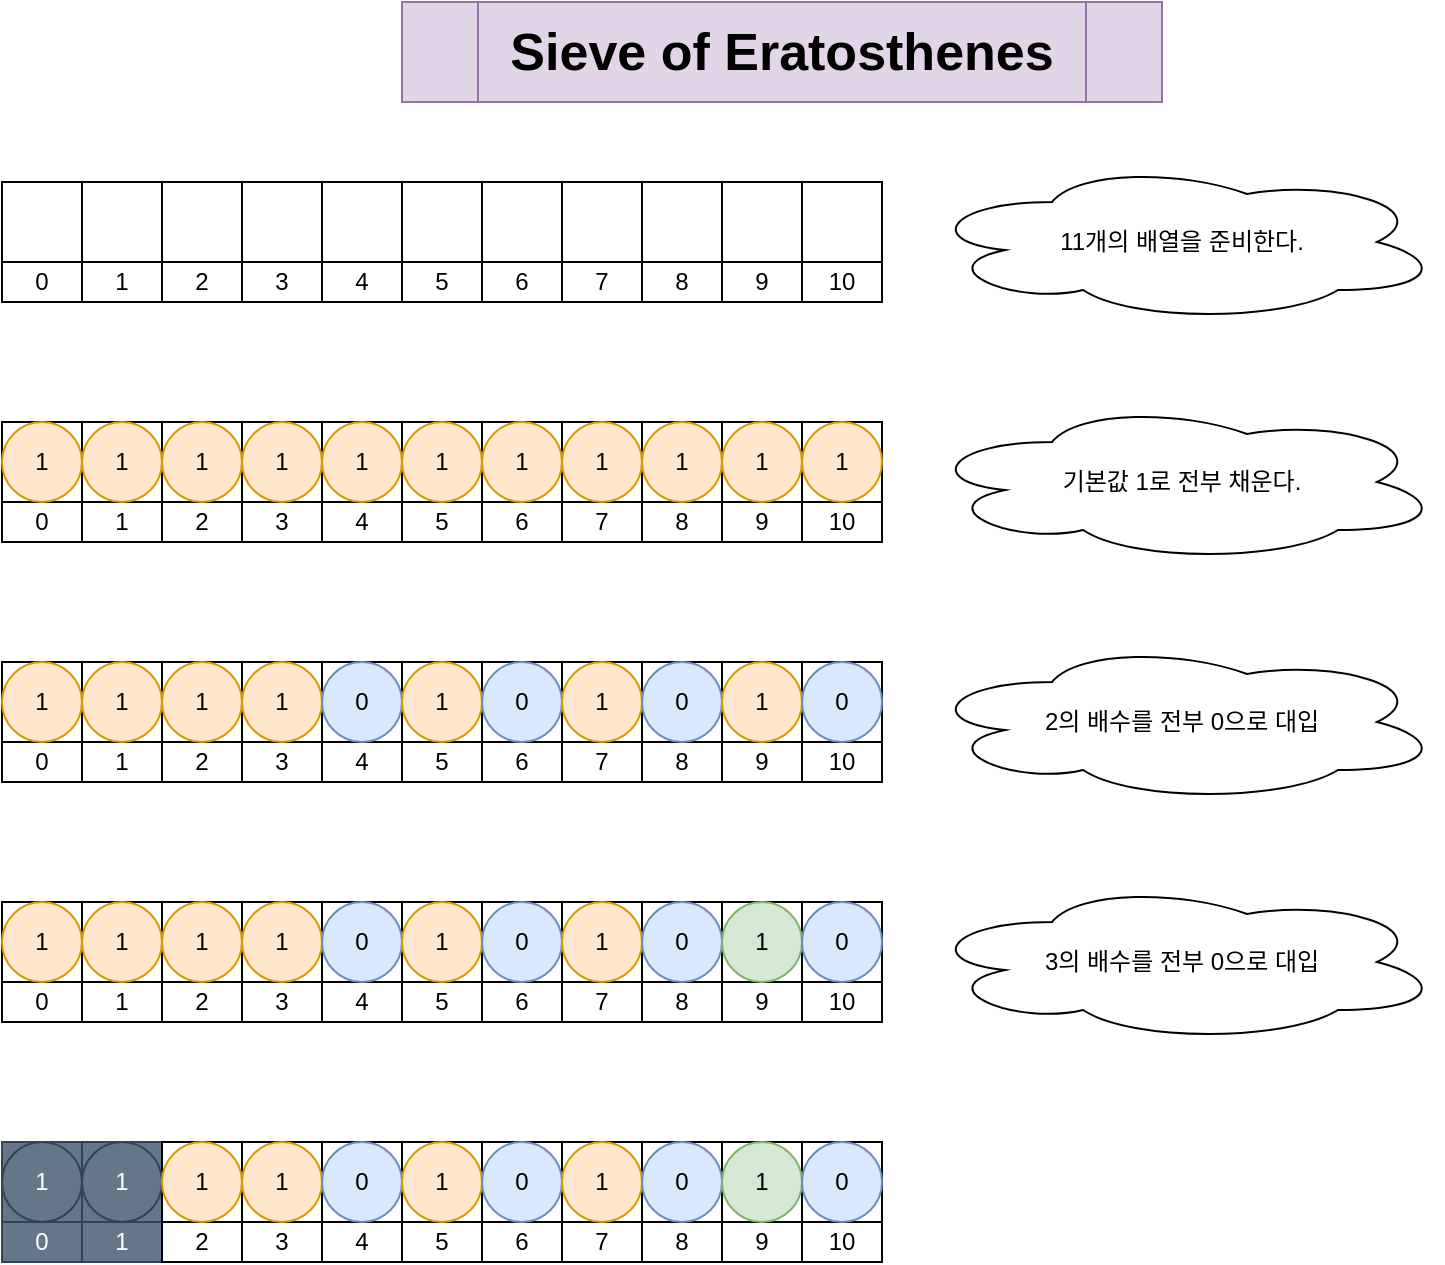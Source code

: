 <mxfile version="13.9.9" type="device"><diagram id="VIHYgK6AZDCqvZRYGjN4" name="페이지-1"><mxGraphModel dx="1086" dy="806" grid="1" gridSize="10" guides="1" tooltips="1" connect="1" arrows="1" fold="1" page="1" pageScale="1" pageWidth="827" pageHeight="1169" math="0" shadow="0"><root><mxCell id="0"/><mxCell id="1" parent="0"/><mxCell id="qCSd7nlvU37HvuMlZ5gR-1" value="" style="whiteSpace=wrap;html=1;aspect=fixed;rounded=0;sketch=0;" vertex="1" parent="1"><mxGeometry x="80" y="240" width="40" height="40" as="geometry"/></mxCell><mxCell id="qCSd7nlvU37HvuMlZ5gR-2" value="" style="whiteSpace=wrap;html=1;aspect=fixed;rounded=0;sketch=0;" vertex="1" parent="1"><mxGeometry x="120" y="240" width="40" height="40" as="geometry"/></mxCell><mxCell id="qCSd7nlvU37HvuMlZ5gR-3" value="" style="whiteSpace=wrap;html=1;aspect=fixed;rounded=0;sketch=0;" vertex="1" parent="1"><mxGeometry x="160" y="240" width="40" height="40" as="geometry"/></mxCell><mxCell id="qCSd7nlvU37HvuMlZ5gR-4" value="" style="whiteSpace=wrap;html=1;aspect=fixed;rounded=0;sketch=0;" vertex="1" parent="1"><mxGeometry x="200" y="240" width="40" height="40" as="geometry"/></mxCell><mxCell id="qCSd7nlvU37HvuMlZ5gR-5" value="" style="whiteSpace=wrap;html=1;aspect=fixed;rounded=0;sketch=0;" vertex="1" parent="1"><mxGeometry x="240" y="240" width="40" height="40" as="geometry"/></mxCell><mxCell id="qCSd7nlvU37HvuMlZ5gR-6" value="0" style="rounded=0;whiteSpace=wrap;html=1;sketch=0;" vertex="1" parent="1"><mxGeometry x="80" y="280" width="40" height="20" as="geometry"/></mxCell><mxCell id="qCSd7nlvU37HvuMlZ5gR-7" value="1" style="rounded=0;whiteSpace=wrap;html=1;sketch=0;" vertex="1" parent="1"><mxGeometry x="120" y="280" width="40" height="20" as="geometry"/></mxCell><mxCell id="qCSd7nlvU37HvuMlZ5gR-8" value="2" style="rounded=0;whiteSpace=wrap;html=1;sketch=0;" vertex="1" parent="1"><mxGeometry x="160" y="280" width="40" height="20" as="geometry"/></mxCell><mxCell id="qCSd7nlvU37HvuMlZ5gR-9" value="3" style="rounded=0;whiteSpace=wrap;html=1;sketch=0;" vertex="1" parent="1"><mxGeometry x="200" y="280" width="40" height="20" as="geometry"/></mxCell><mxCell id="qCSd7nlvU37HvuMlZ5gR-10" value="4" style="rounded=0;whiteSpace=wrap;html=1;sketch=0;" vertex="1" parent="1"><mxGeometry x="240" y="280" width="40" height="20" as="geometry"/></mxCell><mxCell id="qCSd7nlvU37HvuMlZ5gR-16" value="Sieve of Eratosthenes" style="shape=process;whiteSpace=wrap;html=1;backgroundOutline=1;fontStyle=1;fontSize=26;fillColor=#e1d5e7;strokeColor=#9673a6;" vertex="1" parent="1"><mxGeometry x="280" y="30" width="380" height="50" as="geometry"/></mxCell><mxCell id="qCSd7nlvU37HvuMlZ5gR-17" value="" style="whiteSpace=wrap;html=1;aspect=fixed;rounded=0;sketch=0;" vertex="1" parent="1"><mxGeometry x="280" y="240" width="40" height="40" as="geometry"/></mxCell><mxCell id="qCSd7nlvU37HvuMlZ5gR-18" value="" style="whiteSpace=wrap;html=1;aspect=fixed;rounded=0;sketch=0;" vertex="1" parent="1"><mxGeometry x="320" y="240" width="40" height="40" as="geometry"/></mxCell><mxCell id="qCSd7nlvU37HvuMlZ5gR-19" value="5" style="rounded=0;whiteSpace=wrap;html=1;sketch=0;" vertex="1" parent="1"><mxGeometry x="280" y="280" width="40" height="20" as="geometry"/></mxCell><mxCell id="qCSd7nlvU37HvuMlZ5gR-20" value="6" style="rounded=0;whiteSpace=wrap;html=1;sketch=0;" vertex="1" parent="1"><mxGeometry x="320" y="280" width="40" height="20" as="geometry"/></mxCell><mxCell id="qCSd7nlvU37HvuMlZ5gR-23" value="" style="whiteSpace=wrap;html=1;aspect=fixed;rounded=0;sketch=0;" vertex="1" parent="1"><mxGeometry x="360" y="240" width="40" height="40" as="geometry"/></mxCell><mxCell id="qCSd7nlvU37HvuMlZ5gR-24" value="" style="whiteSpace=wrap;html=1;aspect=fixed;rounded=0;sketch=0;" vertex="1" parent="1"><mxGeometry x="400" y="240" width="40" height="40" as="geometry"/></mxCell><mxCell id="qCSd7nlvU37HvuMlZ5gR-25" value="7" style="rounded=0;whiteSpace=wrap;html=1;sketch=0;" vertex="1" parent="1"><mxGeometry x="360" y="280" width="40" height="20" as="geometry"/></mxCell><mxCell id="qCSd7nlvU37HvuMlZ5gR-26" value="8" style="rounded=0;whiteSpace=wrap;html=1;sketch=0;" vertex="1" parent="1"><mxGeometry x="400" y="280" width="40" height="20" as="geometry"/></mxCell><mxCell id="qCSd7nlvU37HvuMlZ5gR-29" value="" style="whiteSpace=wrap;html=1;aspect=fixed;rounded=0;sketch=0;" vertex="1" parent="1"><mxGeometry x="440" y="240" width="40" height="40" as="geometry"/></mxCell><mxCell id="qCSd7nlvU37HvuMlZ5gR-30" value="" style="whiteSpace=wrap;html=1;aspect=fixed;rounded=0;sketch=0;" vertex="1" parent="1"><mxGeometry x="480" y="240" width="40" height="40" as="geometry"/></mxCell><mxCell id="qCSd7nlvU37HvuMlZ5gR-31" value="9" style="rounded=0;whiteSpace=wrap;html=1;sketch=0;" vertex="1" parent="1"><mxGeometry x="440" y="280" width="40" height="20" as="geometry"/></mxCell><mxCell id="qCSd7nlvU37HvuMlZ5gR-32" value="10" style="rounded=0;whiteSpace=wrap;html=1;sketch=0;" vertex="1" parent="1"><mxGeometry x="480" y="280" width="40" height="20" as="geometry"/></mxCell><mxCell id="qCSd7nlvU37HvuMlZ5gR-34" value="1" style="ellipse;whiteSpace=wrap;html=1;aspect=fixed;rounded=0;sketch=0;fillColor=#ffe6cc;strokeColor=#d79b00;" vertex="1" parent="1"><mxGeometry x="80" y="240" width="40" height="40" as="geometry"/></mxCell><mxCell id="qCSd7nlvU37HvuMlZ5gR-35" value="1" style="ellipse;whiteSpace=wrap;html=1;aspect=fixed;rounded=0;sketch=0;fillColor=#ffe6cc;strokeColor=#d79b00;" vertex="1" parent="1"><mxGeometry x="120" y="240" width="40" height="40" as="geometry"/></mxCell><mxCell id="qCSd7nlvU37HvuMlZ5gR-36" value="1" style="ellipse;whiteSpace=wrap;html=1;aspect=fixed;rounded=0;sketch=0;fillColor=#ffe6cc;strokeColor=#d79b00;" vertex="1" parent="1"><mxGeometry x="160" y="240" width="40" height="40" as="geometry"/></mxCell><mxCell id="qCSd7nlvU37HvuMlZ5gR-37" value="1" style="ellipse;whiteSpace=wrap;html=1;aspect=fixed;rounded=0;sketch=0;fillColor=#ffe6cc;strokeColor=#d79b00;" vertex="1" parent="1"><mxGeometry x="200" y="240" width="40" height="40" as="geometry"/></mxCell><mxCell id="qCSd7nlvU37HvuMlZ5gR-42" value="1" style="ellipse;whiteSpace=wrap;html=1;aspect=fixed;rounded=0;sketch=0;fillColor=#ffe6cc;strokeColor=#d79b00;" vertex="1" parent="1"><mxGeometry x="240" y="240" width="40" height="40" as="geometry"/></mxCell><mxCell id="qCSd7nlvU37HvuMlZ5gR-43" value="1" style="ellipse;whiteSpace=wrap;html=1;aspect=fixed;rounded=0;sketch=0;fillColor=#ffe6cc;strokeColor=#d79b00;" vertex="1" parent="1"><mxGeometry x="280" y="240" width="40" height="40" as="geometry"/></mxCell><mxCell id="qCSd7nlvU37HvuMlZ5gR-44" value="1" style="ellipse;whiteSpace=wrap;html=1;aspect=fixed;rounded=0;sketch=0;fillColor=#ffe6cc;strokeColor=#d79b00;" vertex="1" parent="1"><mxGeometry x="320" y="240" width="40" height="40" as="geometry"/></mxCell><mxCell id="qCSd7nlvU37HvuMlZ5gR-45" value="1" style="ellipse;whiteSpace=wrap;html=1;aspect=fixed;rounded=0;sketch=0;fillColor=#ffe6cc;strokeColor=#d79b00;" vertex="1" parent="1"><mxGeometry x="360" y="240" width="40" height="40" as="geometry"/></mxCell><mxCell id="qCSd7nlvU37HvuMlZ5gR-46" value="1" style="ellipse;whiteSpace=wrap;html=1;aspect=fixed;rounded=0;sketch=0;fillColor=#ffe6cc;strokeColor=#d79b00;" vertex="1" parent="1"><mxGeometry x="400" y="240" width="40" height="40" as="geometry"/></mxCell><mxCell id="qCSd7nlvU37HvuMlZ5gR-47" value="1" style="ellipse;whiteSpace=wrap;html=1;aspect=fixed;rounded=0;sketch=0;fillColor=#ffe6cc;strokeColor=#d79b00;" vertex="1" parent="1"><mxGeometry x="440" y="240" width="40" height="40" as="geometry"/></mxCell><mxCell id="qCSd7nlvU37HvuMlZ5gR-48" value="1" style="ellipse;whiteSpace=wrap;html=1;aspect=fixed;rounded=0;sketch=0;fillColor=#ffe6cc;strokeColor=#d79b00;" vertex="1" parent="1"><mxGeometry x="480" y="240" width="40" height="40" as="geometry"/></mxCell><mxCell id="qCSd7nlvU37HvuMlZ5gR-82" value="" style="group" vertex="1" connectable="0" parent="1"><mxGeometry x="80" y="120" width="440" height="60" as="geometry"/></mxCell><mxCell id="qCSd7nlvU37HvuMlZ5gR-60" value="" style="whiteSpace=wrap;html=1;aspect=fixed;rounded=0;sketch=0;" vertex="1" parent="qCSd7nlvU37HvuMlZ5gR-82"><mxGeometry width="40" height="40" as="geometry"/></mxCell><mxCell id="qCSd7nlvU37HvuMlZ5gR-61" value="" style="whiteSpace=wrap;html=1;aspect=fixed;rounded=0;sketch=0;" vertex="1" parent="qCSd7nlvU37HvuMlZ5gR-82"><mxGeometry x="40" width="40" height="40" as="geometry"/></mxCell><mxCell id="qCSd7nlvU37HvuMlZ5gR-62" value="" style="whiteSpace=wrap;html=1;aspect=fixed;rounded=0;sketch=0;" vertex="1" parent="qCSd7nlvU37HvuMlZ5gR-82"><mxGeometry x="80" width="40" height="40" as="geometry"/></mxCell><mxCell id="qCSd7nlvU37HvuMlZ5gR-63" value="" style="whiteSpace=wrap;html=1;aspect=fixed;rounded=0;sketch=0;" vertex="1" parent="qCSd7nlvU37HvuMlZ5gR-82"><mxGeometry x="120" width="40" height="40" as="geometry"/></mxCell><mxCell id="qCSd7nlvU37HvuMlZ5gR-64" value="" style="whiteSpace=wrap;html=1;aspect=fixed;rounded=0;sketch=0;" vertex="1" parent="qCSd7nlvU37HvuMlZ5gR-82"><mxGeometry x="160" width="40" height="40" as="geometry"/></mxCell><mxCell id="qCSd7nlvU37HvuMlZ5gR-65" value="0" style="rounded=0;whiteSpace=wrap;html=1;sketch=0;" vertex="1" parent="qCSd7nlvU37HvuMlZ5gR-82"><mxGeometry y="40" width="40" height="20" as="geometry"/></mxCell><mxCell id="qCSd7nlvU37HvuMlZ5gR-66" value="1" style="rounded=0;whiteSpace=wrap;html=1;sketch=0;" vertex="1" parent="qCSd7nlvU37HvuMlZ5gR-82"><mxGeometry x="40" y="40" width="40" height="20" as="geometry"/></mxCell><mxCell id="qCSd7nlvU37HvuMlZ5gR-67" value="2" style="rounded=0;whiteSpace=wrap;html=1;sketch=0;" vertex="1" parent="qCSd7nlvU37HvuMlZ5gR-82"><mxGeometry x="80" y="40" width="40" height="20" as="geometry"/></mxCell><mxCell id="qCSd7nlvU37HvuMlZ5gR-68" value="3" style="rounded=0;whiteSpace=wrap;html=1;sketch=0;" vertex="1" parent="qCSd7nlvU37HvuMlZ5gR-82"><mxGeometry x="120" y="40" width="40" height="20" as="geometry"/></mxCell><mxCell id="qCSd7nlvU37HvuMlZ5gR-69" value="4" style="rounded=0;whiteSpace=wrap;html=1;sketch=0;" vertex="1" parent="qCSd7nlvU37HvuMlZ5gR-82"><mxGeometry x="160" y="40" width="40" height="20" as="geometry"/></mxCell><mxCell id="qCSd7nlvU37HvuMlZ5gR-70" value="" style="whiteSpace=wrap;html=1;aspect=fixed;rounded=0;sketch=0;" vertex="1" parent="qCSd7nlvU37HvuMlZ5gR-82"><mxGeometry x="200" width="40" height="40" as="geometry"/></mxCell><mxCell id="qCSd7nlvU37HvuMlZ5gR-71" value="" style="whiteSpace=wrap;html=1;aspect=fixed;rounded=0;sketch=0;" vertex="1" parent="qCSd7nlvU37HvuMlZ5gR-82"><mxGeometry x="240" width="40" height="40" as="geometry"/></mxCell><mxCell id="qCSd7nlvU37HvuMlZ5gR-72" value="5" style="rounded=0;whiteSpace=wrap;html=1;sketch=0;" vertex="1" parent="qCSd7nlvU37HvuMlZ5gR-82"><mxGeometry x="200" y="40" width="40" height="20" as="geometry"/></mxCell><mxCell id="qCSd7nlvU37HvuMlZ5gR-73" value="6" style="rounded=0;whiteSpace=wrap;html=1;sketch=0;" vertex="1" parent="qCSd7nlvU37HvuMlZ5gR-82"><mxGeometry x="240" y="40" width="40" height="20" as="geometry"/></mxCell><mxCell id="qCSd7nlvU37HvuMlZ5gR-74" value="" style="whiteSpace=wrap;html=1;aspect=fixed;rounded=0;sketch=0;" vertex="1" parent="qCSd7nlvU37HvuMlZ5gR-82"><mxGeometry x="280" width="40" height="40" as="geometry"/></mxCell><mxCell id="qCSd7nlvU37HvuMlZ5gR-75" value="" style="whiteSpace=wrap;html=1;aspect=fixed;rounded=0;sketch=0;" vertex="1" parent="qCSd7nlvU37HvuMlZ5gR-82"><mxGeometry x="320" width="40" height="40" as="geometry"/></mxCell><mxCell id="qCSd7nlvU37HvuMlZ5gR-76" value="7" style="rounded=0;whiteSpace=wrap;html=1;sketch=0;" vertex="1" parent="qCSd7nlvU37HvuMlZ5gR-82"><mxGeometry x="280" y="40" width="40" height="20" as="geometry"/></mxCell><mxCell id="qCSd7nlvU37HvuMlZ5gR-77" value="8" style="rounded=0;whiteSpace=wrap;html=1;sketch=0;" vertex="1" parent="qCSd7nlvU37HvuMlZ5gR-82"><mxGeometry x="320" y="40" width="40" height="20" as="geometry"/></mxCell><mxCell id="qCSd7nlvU37HvuMlZ5gR-78" value="" style="whiteSpace=wrap;html=1;aspect=fixed;rounded=0;sketch=0;" vertex="1" parent="qCSd7nlvU37HvuMlZ5gR-82"><mxGeometry x="360" width="40" height="40" as="geometry"/></mxCell><mxCell id="qCSd7nlvU37HvuMlZ5gR-79" value="" style="whiteSpace=wrap;html=1;aspect=fixed;rounded=0;sketch=0;" vertex="1" parent="qCSd7nlvU37HvuMlZ5gR-82"><mxGeometry x="400" width="40" height="40" as="geometry"/></mxCell><mxCell id="qCSd7nlvU37HvuMlZ5gR-80" value="9" style="rounded=0;whiteSpace=wrap;html=1;sketch=0;" vertex="1" parent="qCSd7nlvU37HvuMlZ5gR-82"><mxGeometry x="360" y="40" width="40" height="20" as="geometry"/></mxCell><mxCell id="qCSd7nlvU37HvuMlZ5gR-81" value="10" style="rounded=0;whiteSpace=wrap;html=1;sketch=0;" vertex="1" parent="qCSd7nlvU37HvuMlZ5gR-82"><mxGeometry x="400" y="40" width="40" height="20" as="geometry"/></mxCell><mxCell id="qCSd7nlvU37HvuMlZ5gR-83" value="" style="whiteSpace=wrap;html=1;aspect=fixed;rounded=0;sketch=0;" vertex="1" parent="1"><mxGeometry x="80" y="360" width="40" height="40" as="geometry"/></mxCell><mxCell id="qCSd7nlvU37HvuMlZ5gR-84" value="" style="whiteSpace=wrap;html=1;aspect=fixed;rounded=0;sketch=0;" vertex="1" parent="1"><mxGeometry x="120" y="360" width="40" height="40" as="geometry"/></mxCell><mxCell id="qCSd7nlvU37HvuMlZ5gR-85" value="" style="whiteSpace=wrap;html=1;aspect=fixed;rounded=0;sketch=0;" vertex="1" parent="1"><mxGeometry x="160" y="360" width="40" height="40" as="geometry"/></mxCell><mxCell id="qCSd7nlvU37HvuMlZ5gR-86" value="" style="whiteSpace=wrap;html=1;aspect=fixed;rounded=0;sketch=0;" vertex="1" parent="1"><mxGeometry x="200" y="360" width="40" height="40" as="geometry"/></mxCell><mxCell id="qCSd7nlvU37HvuMlZ5gR-87" value="" style="whiteSpace=wrap;html=1;aspect=fixed;rounded=0;sketch=0;" vertex="1" parent="1"><mxGeometry x="240" y="360" width="40" height="40" as="geometry"/></mxCell><mxCell id="qCSd7nlvU37HvuMlZ5gR-88" value="0" style="rounded=0;whiteSpace=wrap;html=1;sketch=0;" vertex="1" parent="1"><mxGeometry x="80" y="400" width="40" height="20" as="geometry"/></mxCell><mxCell id="qCSd7nlvU37HvuMlZ5gR-89" value="1" style="rounded=0;whiteSpace=wrap;html=1;sketch=0;" vertex="1" parent="1"><mxGeometry x="120" y="400" width="40" height="20" as="geometry"/></mxCell><mxCell id="qCSd7nlvU37HvuMlZ5gR-90" value="2" style="rounded=0;whiteSpace=wrap;html=1;sketch=0;" vertex="1" parent="1"><mxGeometry x="160" y="400" width="40" height="20" as="geometry"/></mxCell><mxCell id="qCSd7nlvU37HvuMlZ5gR-91" value="3" style="rounded=0;whiteSpace=wrap;html=1;sketch=0;" vertex="1" parent="1"><mxGeometry x="200" y="400" width="40" height="20" as="geometry"/></mxCell><mxCell id="qCSd7nlvU37HvuMlZ5gR-92" value="4" style="rounded=0;whiteSpace=wrap;html=1;sketch=0;" vertex="1" parent="1"><mxGeometry x="240" y="400" width="40" height="20" as="geometry"/></mxCell><mxCell id="qCSd7nlvU37HvuMlZ5gR-93" value="" style="whiteSpace=wrap;html=1;aspect=fixed;rounded=0;sketch=0;" vertex="1" parent="1"><mxGeometry x="280" y="360" width="40" height="40" as="geometry"/></mxCell><mxCell id="qCSd7nlvU37HvuMlZ5gR-94" value="" style="whiteSpace=wrap;html=1;aspect=fixed;rounded=0;sketch=0;" vertex="1" parent="1"><mxGeometry x="320" y="360" width="40" height="40" as="geometry"/></mxCell><mxCell id="qCSd7nlvU37HvuMlZ5gR-95" value="5" style="rounded=0;whiteSpace=wrap;html=1;sketch=0;" vertex="1" parent="1"><mxGeometry x="280" y="400" width="40" height="20" as="geometry"/></mxCell><mxCell id="qCSd7nlvU37HvuMlZ5gR-96" value="6" style="rounded=0;whiteSpace=wrap;html=1;sketch=0;" vertex="1" parent="1"><mxGeometry x="320" y="400" width="40" height="20" as="geometry"/></mxCell><mxCell id="qCSd7nlvU37HvuMlZ5gR-97" value="" style="whiteSpace=wrap;html=1;aspect=fixed;rounded=0;sketch=0;" vertex="1" parent="1"><mxGeometry x="360" y="360" width="40" height="40" as="geometry"/></mxCell><mxCell id="qCSd7nlvU37HvuMlZ5gR-98" value="" style="whiteSpace=wrap;html=1;aspect=fixed;rounded=0;sketch=0;" vertex="1" parent="1"><mxGeometry x="400" y="360" width="40" height="40" as="geometry"/></mxCell><mxCell id="qCSd7nlvU37HvuMlZ5gR-99" value="7" style="rounded=0;whiteSpace=wrap;html=1;sketch=0;" vertex="1" parent="1"><mxGeometry x="360" y="400" width="40" height="20" as="geometry"/></mxCell><mxCell id="qCSd7nlvU37HvuMlZ5gR-100" value="8" style="rounded=0;whiteSpace=wrap;html=1;sketch=0;" vertex="1" parent="1"><mxGeometry x="400" y="400" width="40" height="20" as="geometry"/></mxCell><mxCell id="qCSd7nlvU37HvuMlZ5gR-101" value="" style="whiteSpace=wrap;html=1;aspect=fixed;rounded=0;sketch=0;" vertex="1" parent="1"><mxGeometry x="440" y="360" width="40" height="40" as="geometry"/></mxCell><mxCell id="qCSd7nlvU37HvuMlZ5gR-102" value="" style="whiteSpace=wrap;html=1;aspect=fixed;rounded=0;sketch=0;" vertex="1" parent="1"><mxGeometry x="480" y="360" width="40" height="40" as="geometry"/></mxCell><mxCell id="qCSd7nlvU37HvuMlZ5gR-103" value="9" style="rounded=0;whiteSpace=wrap;html=1;sketch=0;" vertex="1" parent="1"><mxGeometry x="440" y="400" width="40" height="20" as="geometry"/></mxCell><mxCell id="qCSd7nlvU37HvuMlZ5gR-104" value="10" style="rounded=0;whiteSpace=wrap;html=1;sketch=0;" vertex="1" parent="1"><mxGeometry x="480" y="400" width="40" height="20" as="geometry"/></mxCell><mxCell id="qCSd7nlvU37HvuMlZ5gR-105" value="1" style="ellipse;whiteSpace=wrap;html=1;aspect=fixed;rounded=0;sketch=0;fillColor=#ffe6cc;strokeColor=#d79b00;" vertex="1" parent="1"><mxGeometry x="80" y="360" width="40" height="40" as="geometry"/></mxCell><mxCell id="qCSd7nlvU37HvuMlZ5gR-106" value="1" style="ellipse;whiteSpace=wrap;html=1;aspect=fixed;rounded=0;sketch=0;fillColor=#ffe6cc;strokeColor=#d79b00;" vertex="1" parent="1"><mxGeometry x="120" y="360" width="40" height="40" as="geometry"/></mxCell><mxCell id="qCSd7nlvU37HvuMlZ5gR-107" value="1" style="ellipse;whiteSpace=wrap;html=1;aspect=fixed;rounded=0;sketch=0;fillColor=#ffe6cc;strokeColor=#d79b00;" vertex="1" parent="1"><mxGeometry x="160" y="360" width="40" height="40" as="geometry"/></mxCell><mxCell id="qCSd7nlvU37HvuMlZ5gR-108" value="1" style="ellipse;whiteSpace=wrap;html=1;aspect=fixed;rounded=0;sketch=0;fillColor=#ffe6cc;strokeColor=#d79b00;" vertex="1" parent="1"><mxGeometry x="200" y="360" width="40" height="40" as="geometry"/></mxCell><mxCell id="qCSd7nlvU37HvuMlZ5gR-109" value="0" style="ellipse;whiteSpace=wrap;html=1;aspect=fixed;rounded=0;sketch=0;fillColor=#dae8fc;strokeColor=#6c8ebf;" vertex="1" parent="1"><mxGeometry x="240" y="360" width="40" height="40" as="geometry"/></mxCell><mxCell id="qCSd7nlvU37HvuMlZ5gR-110" value="1" style="ellipse;whiteSpace=wrap;html=1;aspect=fixed;rounded=0;sketch=0;fillColor=#ffe6cc;strokeColor=#d79b00;" vertex="1" parent="1"><mxGeometry x="280" y="360" width="40" height="40" as="geometry"/></mxCell><mxCell id="qCSd7nlvU37HvuMlZ5gR-111" value="0" style="ellipse;whiteSpace=wrap;html=1;aspect=fixed;rounded=0;sketch=0;fillColor=#dae8fc;strokeColor=#6c8ebf;" vertex="1" parent="1"><mxGeometry x="320" y="360" width="40" height="40" as="geometry"/></mxCell><mxCell id="qCSd7nlvU37HvuMlZ5gR-112" value="1" style="ellipse;whiteSpace=wrap;html=1;aspect=fixed;rounded=0;sketch=0;fillColor=#ffe6cc;strokeColor=#d79b00;" vertex="1" parent="1"><mxGeometry x="360" y="360" width="40" height="40" as="geometry"/></mxCell><mxCell id="qCSd7nlvU37HvuMlZ5gR-113" value="0" style="ellipse;whiteSpace=wrap;html=1;aspect=fixed;rounded=0;sketch=0;fillColor=#dae8fc;strokeColor=#6c8ebf;" vertex="1" parent="1"><mxGeometry x="400" y="360" width="40" height="40" as="geometry"/></mxCell><mxCell id="qCSd7nlvU37HvuMlZ5gR-114" value="1" style="ellipse;whiteSpace=wrap;html=1;aspect=fixed;rounded=0;sketch=0;fillColor=#ffe6cc;strokeColor=#d79b00;" vertex="1" parent="1"><mxGeometry x="440" y="360" width="40" height="40" as="geometry"/></mxCell><mxCell id="qCSd7nlvU37HvuMlZ5gR-115" value="0" style="ellipse;whiteSpace=wrap;html=1;aspect=fixed;rounded=0;sketch=0;fillColor=#dae8fc;strokeColor=#6c8ebf;" vertex="1" parent="1"><mxGeometry x="480" y="360" width="40" height="40" as="geometry"/></mxCell><mxCell id="qCSd7nlvU37HvuMlZ5gR-149" value="" style="whiteSpace=wrap;html=1;aspect=fixed;rounded=0;sketch=0;" vertex="1" parent="1"><mxGeometry x="80" y="480" width="40" height="40" as="geometry"/></mxCell><mxCell id="qCSd7nlvU37HvuMlZ5gR-150" value="" style="whiteSpace=wrap;html=1;aspect=fixed;rounded=0;sketch=0;" vertex="1" parent="1"><mxGeometry x="120" y="480" width="40" height="40" as="geometry"/></mxCell><mxCell id="qCSd7nlvU37HvuMlZ5gR-151" value="" style="whiteSpace=wrap;html=1;aspect=fixed;rounded=0;sketch=0;" vertex="1" parent="1"><mxGeometry x="160" y="480" width="40" height="40" as="geometry"/></mxCell><mxCell id="qCSd7nlvU37HvuMlZ5gR-152" value="" style="whiteSpace=wrap;html=1;aspect=fixed;rounded=0;sketch=0;" vertex="1" parent="1"><mxGeometry x="200" y="480" width="40" height="40" as="geometry"/></mxCell><mxCell id="qCSd7nlvU37HvuMlZ5gR-153" value="" style="whiteSpace=wrap;html=1;aspect=fixed;rounded=0;sketch=0;" vertex="1" parent="1"><mxGeometry x="240" y="480" width="40" height="40" as="geometry"/></mxCell><mxCell id="qCSd7nlvU37HvuMlZ5gR-154" value="0" style="rounded=0;whiteSpace=wrap;html=1;sketch=0;" vertex="1" parent="1"><mxGeometry x="80" y="520" width="40" height="20" as="geometry"/></mxCell><mxCell id="qCSd7nlvU37HvuMlZ5gR-155" value="1" style="rounded=0;whiteSpace=wrap;html=1;sketch=0;" vertex="1" parent="1"><mxGeometry x="120" y="520" width="40" height="20" as="geometry"/></mxCell><mxCell id="qCSd7nlvU37HvuMlZ5gR-156" value="2" style="rounded=0;whiteSpace=wrap;html=1;sketch=0;" vertex="1" parent="1"><mxGeometry x="160" y="520" width="40" height="20" as="geometry"/></mxCell><mxCell id="qCSd7nlvU37HvuMlZ5gR-157" value="3" style="rounded=0;whiteSpace=wrap;html=1;sketch=0;" vertex="1" parent="1"><mxGeometry x="200" y="520" width="40" height="20" as="geometry"/></mxCell><mxCell id="qCSd7nlvU37HvuMlZ5gR-158" value="4" style="rounded=0;whiteSpace=wrap;html=1;sketch=0;" vertex="1" parent="1"><mxGeometry x="240" y="520" width="40" height="20" as="geometry"/></mxCell><mxCell id="qCSd7nlvU37HvuMlZ5gR-159" value="" style="whiteSpace=wrap;html=1;aspect=fixed;rounded=0;sketch=0;" vertex="1" parent="1"><mxGeometry x="280" y="480" width="40" height="40" as="geometry"/></mxCell><mxCell id="qCSd7nlvU37HvuMlZ5gR-160" value="" style="whiteSpace=wrap;html=1;aspect=fixed;rounded=0;sketch=0;" vertex="1" parent="1"><mxGeometry x="320" y="480" width="40" height="40" as="geometry"/></mxCell><mxCell id="qCSd7nlvU37HvuMlZ5gR-161" value="5" style="rounded=0;whiteSpace=wrap;html=1;sketch=0;" vertex="1" parent="1"><mxGeometry x="280" y="520" width="40" height="20" as="geometry"/></mxCell><mxCell id="qCSd7nlvU37HvuMlZ5gR-162" value="6" style="rounded=0;whiteSpace=wrap;html=1;sketch=0;" vertex="1" parent="1"><mxGeometry x="320" y="520" width="40" height="20" as="geometry"/></mxCell><mxCell id="qCSd7nlvU37HvuMlZ5gR-163" value="" style="whiteSpace=wrap;html=1;aspect=fixed;rounded=0;sketch=0;" vertex="1" parent="1"><mxGeometry x="360" y="480" width="40" height="40" as="geometry"/></mxCell><mxCell id="qCSd7nlvU37HvuMlZ5gR-164" value="" style="whiteSpace=wrap;html=1;aspect=fixed;rounded=0;sketch=0;" vertex="1" parent="1"><mxGeometry x="400" y="480" width="40" height="40" as="geometry"/></mxCell><mxCell id="qCSd7nlvU37HvuMlZ5gR-165" value="7" style="rounded=0;whiteSpace=wrap;html=1;sketch=0;" vertex="1" parent="1"><mxGeometry x="360" y="520" width="40" height="20" as="geometry"/></mxCell><mxCell id="qCSd7nlvU37HvuMlZ5gR-166" value="8" style="rounded=0;whiteSpace=wrap;html=1;sketch=0;" vertex="1" parent="1"><mxGeometry x="400" y="520" width="40" height="20" as="geometry"/></mxCell><mxCell id="qCSd7nlvU37HvuMlZ5gR-167" value="" style="whiteSpace=wrap;html=1;aspect=fixed;rounded=0;sketch=0;" vertex="1" parent="1"><mxGeometry x="440" y="480" width="40" height="40" as="geometry"/></mxCell><mxCell id="qCSd7nlvU37HvuMlZ5gR-168" value="" style="whiteSpace=wrap;html=1;aspect=fixed;rounded=0;sketch=0;" vertex="1" parent="1"><mxGeometry x="480" y="480" width="40" height="40" as="geometry"/></mxCell><mxCell id="qCSd7nlvU37HvuMlZ5gR-169" value="9" style="rounded=0;whiteSpace=wrap;html=1;sketch=0;" vertex="1" parent="1"><mxGeometry x="440" y="520" width="40" height="20" as="geometry"/></mxCell><mxCell id="qCSd7nlvU37HvuMlZ5gR-170" value="10" style="rounded=0;whiteSpace=wrap;html=1;sketch=0;" vertex="1" parent="1"><mxGeometry x="480" y="520" width="40" height="20" as="geometry"/></mxCell><mxCell id="qCSd7nlvU37HvuMlZ5gR-171" value="1" style="ellipse;whiteSpace=wrap;html=1;aspect=fixed;rounded=0;sketch=0;fillColor=#ffe6cc;strokeColor=#d79b00;" vertex="1" parent="1"><mxGeometry x="80" y="480" width="40" height="40" as="geometry"/></mxCell><mxCell id="qCSd7nlvU37HvuMlZ5gR-172" value="1" style="ellipse;whiteSpace=wrap;html=1;aspect=fixed;rounded=0;sketch=0;fillColor=#ffe6cc;strokeColor=#d79b00;" vertex="1" parent="1"><mxGeometry x="120" y="480" width="40" height="40" as="geometry"/></mxCell><mxCell id="qCSd7nlvU37HvuMlZ5gR-173" value="1" style="ellipse;whiteSpace=wrap;html=1;aspect=fixed;rounded=0;sketch=0;fillColor=#ffe6cc;strokeColor=#d79b00;" vertex="1" parent="1"><mxGeometry x="160" y="480" width="40" height="40" as="geometry"/></mxCell><mxCell id="qCSd7nlvU37HvuMlZ5gR-174" value="1" style="ellipse;whiteSpace=wrap;html=1;aspect=fixed;rounded=0;sketch=0;fillColor=#ffe6cc;strokeColor=#d79b00;" vertex="1" parent="1"><mxGeometry x="200" y="480" width="40" height="40" as="geometry"/></mxCell><mxCell id="qCSd7nlvU37HvuMlZ5gR-175" value="0" style="ellipse;whiteSpace=wrap;html=1;aspect=fixed;rounded=0;sketch=0;fillColor=#dae8fc;strokeColor=#6c8ebf;" vertex="1" parent="1"><mxGeometry x="240" y="480" width="40" height="40" as="geometry"/></mxCell><mxCell id="qCSd7nlvU37HvuMlZ5gR-176" value="1" style="ellipse;whiteSpace=wrap;html=1;aspect=fixed;rounded=0;sketch=0;fillColor=#ffe6cc;strokeColor=#d79b00;" vertex="1" parent="1"><mxGeometry x="280" y="480" width="40" height="40" as="geometry"/></mxCell><mxCell id="qCSd7nlvU37HvuMlZ5gR-177" value="0" style="ellipse;whiteSpace=wrap;html=1;aspect=fixed;rounded=0;sketch=0;fillColor=#dae8fc;strokeColor=#6c8ebf;" vertex="1" parent="1"><mxGeometry x="320" y="480" width="40" height="40" as="geometry"/></mxCell><mxCell id="qCSd7nlvU37HvuMlZ5gR-178" value="1" style="ellipse;whiteSpace=wrap;html=1;aspect=fixed;rounded=0;sketch=0;fillColor=#ffe6cc;strokeColor=#d79b00;" vertex="1" parent="1"><mxGeometry x="360" y="480" width="40" height="40" as="geometry"/></mxCell><mxCell id="qCSd7nlvU37HvuMlZ5gR-179" value="0" style="ellipse;whiteSpace=wrap;html=1;aspect=fixed;rounded=0;sketch=0;fillColor=#dae8fc;strokeColor=#6c8ebf;" vertex="1" parent="1"><mxGeometry x="400" y="480" width="40" height="40" as="geometry"/></mxCell><mxCell id="qCSd7nlvU37HvuMlZ5gR-180" value="1" style="ellipse;whiteSpace=wrap;html=1;aspect=fixed;rounded=0;sketch=0;fillColor=#d5e8d4;strokeColor=#82b366;" vertex="1" parent="1"><mxGeometry x="440" y="480" width="40" height="40" as="geometry"/></mxCell><mxCell id="qCSd7nlvU37HvuMlZ5gR-181" value="0" style="ellipse;whiteSpace=wrap;html=1;aspect=fixed;rounded=0;sketch=0;fillColor=#dae8fc;strokeColor=#6c8ebf;" vertex="1" parent="1"><mxGeometry x="480" y="480" width="40" height="40" as="geometry"/></mxCell><mxCell id="qCSd7nlvU37HvuMlZ5gR-182" value="2의 배수를 전부 0으로 대입" style="ellipse;shape=cloud;whiteSpace=wrap;html=1;" vertex="1" parent="1"><mxGeometry x="540" y="350" width="260" height="80" as="geometry"/></mxCell><mxCell id="qCSd7nlvU37HvuMlZ5gR-183" value="3의 배수를 전부 0으로 대입" style="ellipse;shape=cloud;whiteSpace=wrap;html=1;" vertex="1" parent="1"><mxGeometry x="540" y="470" width="260" height="80" as="geometry"/></mxCell><mxCell id="qCSd7nlvU37HvuMlZ5gR-184" value="기본값 1로 전부 채운다." style="ellipse;shape=cloud;whiteSpace=wrap;html=1;" vertex="1" parent="1"><mxGeometry x="540" y="230" width="260" height="80" as="geometry"/></mxCell><mxCell id="qCSd7nlvU37HvuMlZ5gR-185" value="11개의 배열을 준비한다." style="ellipse;shape=cloud;whiteSpace=wrap;html=1;" vertex="1" parent="1"><mxGeometry x="540" y="110" width="260" height="80" as="geometry"/></mxCell><mxCell id="qCSd7nlvU37HvuMlZ5gR-186" value="" style="whiteSpace=wrap;html=1;aspect=fixed;rounded=0;sketch=0;fillColor=#647687;strokeColor=#314354;fontColor=#ffffff;" vertex="1" parent="1"><mxGeometry x="80" y="600" width="40" height="40" as="geometry"/></mxCell><mxCell id="qCSd7nlvU37HvuMlZ5gR-187" value="" style="whiteSpace=wrap;html=1;aspect=fixed;rounded=0;sketch=0;fillColor=#647687;strokeColor=#314354;fontColor=#ffffff;" vertex="1" parent="1"><mxGeometry x="120" y="600" width="40" height="40" as="geometry"/></mxCell><mxCell id="qCSd7nlvU37HvuMlZ5gR-188" value="" style="whiteSpace=wrap;html=1;aspect=fixed;rounded=0;sketch=0;" vertex="1" parent="1"><mxGeometry x="160" y="600" width="40" height="40" as="geometry"/></mxCell><mxCell id="qCSd7nlvU37HvuMlZ5gR-189" value="" style="whiteSpace=wrap;html=1;aspect=fixed;rounded=0;sketch=0;" vertex="1" parent="1"><mxGeometry x="200" y="600" width="40" height="40" as="geometry"/></mxCell><mxCell id="qCSd7nlvU37HvuMlZ5gR-190" value="" style="whiteSpace=wrap;html=1;aspect=fixed;rounded=0;sketch=0;" vertex="1" parent="1"><mxGeometry x="240" y="600" width="40" height="40" as="geometry"/></mxCell><mxCell id="qCSd7nlvU37HvuMlZ5gR-191" value="0" style="rounded=0;whiteSpace=wrap;html=1;sketch=0;fillColor=#647687;strokeColor=#314354;fontColor=#ffffff;" vertex="1" parent="1"><mxGeometry x="80" y="640" width="40" height="20" as="geometry"/></mxCell><mxCell id="qCSd7nlvU37HvuMlZ5gR-192" value="1" style="rounded=0;whiteSpace=wrap;html=1;sketch=0;fillColor=#647687;strokeColor=#314354;fontColor=#ffffff;" vertex="1" parent="1"><mxGeometry x="120" y="640" width="40" height="20" as="geometry"/></mxCell><mxCell id="qCSd7nlvU37HvuMlZ5gR-193" value="2" style="rounded=0;whiteSpace=wrap;html=1;sketch=0;" vertex="1" parent="1"><mxGeometry x="160" y="640" width="40" height="20" as="geometry"/></mxCell><mxCell id="qCSd7nlvU37HvuMlZ5gR-194" value="3" style="rounded=0;whiteSpace=wrap;html=1;sketch=0;" vertex="1" parent="1"><mxGeometry x="200" y="640" width="40" height="20" as="geometry"/></mxCell><mxCell id="qCSd7nlvU37HvuMlZ5gR-195" value="4" style="rounded=0;whiteSpace=wrap;html=1;sketch=0;" vertex="1" parent="1"><mxGeometry x="240" y="640" width="40" height="20" as="geometry"/></mxCell><mxCell id="qCSd7nlvU37HvuMlZ5gR-196" value="" style="whiteSpace=wrap;html=1;aspect=fixed;rounded=0;sketch=0;" vertex="1" parent="1"><mxGeometry x="280" y="600" width="40" height="40" as="geometry"/></mxCell><mxCell id="qCSd7nlvU37HvuMlZ5gR-197" value="" style="whiteSpace=wrap;html=1;aspect=fixed;rounded=0;sketch=0;" vertex="1" parent="1"><mxGeometry x="320" y="600" width="40" height="40" as="geometry"/></mxCell><mxCell id="qCSd7nlvU37HvuMlZ5gR-198" value="5" style="rounded=0;whiteSpace=wrap;html=1;sketch=0;" vertex="1" parent="1"><mxGeometry x="280" y="640" width="40" height="20" as="geometry"/></mxCell><mxCell id="qCSd7nlvU37HvuMlZ5gR-199" value="6" style="rounded=0;whiteSpace=wrap;html=1;sketch=0;" vertex="1" parent="1"><mxGeometry x="320" y="640" width="40" height="20" as="geometry"/></mxCell><mxCell id="qCSd7nlvU37HvuMlZ5gR-200" value="" style="whiteSpace=wrap;html=1;aspect=fixed;rounded=0;sketch=0;" vertex="1" parent="1"><mxGeometry x="360" y="600" width="40" height="40" as="geometry"/></mxCell><mxCell id="qCSd7nlvU37HvuMlZ5gR-201" value="" style="whiteSpace=wrap;html=1;aspect=fixed;rounded=0;sketch=0;" vertex="1" parent="1"><mxGeometry x="400" y="600" width="40" height="40" as="geometry"/></mxCell><mxCell id="qCSd7nlvU37HvuMlZ5gR-202" value="7" style="rounded=0;whiteSpace=wrap;html=1;sketch=0;" vertex="1" parent="1"><mxGeometry x="360" y="640" width="40" height="20" as="geometry"/></mxCell><mxCell id="qCSd7nlvU37HvuMlZ5gR-203" value="8" style="rounded=0;whiteSpace=wrap;html=1;sketch=0;" vertex="1" parent="1"><mxGeometry x="400" y="640" width="40" height="20" as="geometry"/></mxCell><mxCell id="qCSd7nlvU37HvuMlZ5gR-204" value="" style="whiteSpace=wrap;html=1;aspect=fixed;rounded=0;sketch=0;" vertex="1" parent="1"><mxGeometry x="440" y="600" width="40" height="40" as="geometry"/></mxCell><mxCell id="qCSd7nlvU37HvuMlZ5gR-205" value="" style="whiteSpace=wrap;html=1;aspect=fixed;rounded=0;sketch=0;" vertex="1" parent="1"><mxGeometry x="480" y="600" width="40" height="40" as="geometry"/></mxCell><mxCell id="qCSd7nlvU37HvuMlZ5gR-206" value="9" style="rounded=0;whiteSpace=wrap;html=1;sketch=0;" vertex="1" parent="1"><mxGeometry x="440" y="640" width="40" height="20" as="geometry"/></mxCell><mxCell id="qCSd7nlvU37HvuMlZ5gR-207" value="10" style="rounded=0;whiteSpace=wrap;html=1;sketch=0;" vertex="1" parent="1"><mxGeometry x="480" y="640" width="40" height="20" as="geometry"/></mxCell><mxCell id="qCSd7nlvU37HvuMlZ5gR-208" value="1" style="ellipse;whiteSpace=wrap;html=1;aspect=fixed;rounded=0;sketch=0;fillColor=#647687;strokeColor=#314354;fontColor=#ffffff;" vertex="1" parent="1"><mxGeometry x="80" y="600" width="40" height="40" as="geometry"/></mxCell><mxCell id="qCSd7nlvU37HvuMlZ5gR-209" value="1" style="ellipse;whiteSpace=wrap;html=1;aspect=fixed;rounded=0;sketch=0;fillColor=#647687;strokeColor=#314354;fontColor=#ffffff;" vertex="1" parent="1"><mxGeometry x="120" y="600" width="40" height="40" as="geometry"/></mxCell><mxCell id="qCSd7nlvU37HvuMlZ5gR-210" value="1" style="ellipse;whiteSpace=wrap;html=1;aspect=fixed;rounded=0;sketch=0;fillColor=#ffe6cc;strokeColor=#d79b00;" vertex="1" parent="1"><mxGeometry x="160" y="600" width="40" height="40" as="geometry"/></mxCell><mxCell id="qCSd7nlvU37HvuMlZ5gR-211" value="1" style="ellipse;whiteSpace=wrap;html=1;aspect=fixed;rounded=0;sketch=0;fillColor=#ffe6cc;strokeColor=#d79b00;" vertex="1" parent="1"><mxGeometry x="200" y="600" width="40" height="40" as="geometry"/></mxCell><mxCell id="qCSd7nlvU37HvuMlZ5gR-212" value="0" style="ellipse;whiteSpace=wrap;html=1;aspect=fixed;rounded=0;sketch=0;fillColor=#dae8fc;strokeColor=#6c8ebf;" vertex="1" parent="1"><mxGeometry x="240" y="600" width="40" height="40" as="geometry"/></mxCell><mxCell id="qCSd7nlvU37HvuMlZ5gR-213" value="1" style="ellipse;whiteSpace=wrap;html=1;aspect=fixed;rounded=0;sketch=0;fillColor=#ffe6cc;strokeColor=#d79b00;" vertex="1" parent="1"><mxGeometry x="280" y="600" width="40" height="40" as="geometry"/></mxCell><mxCell id="qCSd7nlvU37HvuMlZ5gR-214" value="0" style="ellipse;whiteSpace=wrap;html=1;aspect=fixed;rounded=0;sketch=0;fillColor=#dae8fc;strokeColor=#6c8ebf;" vertex="1" parent="1"><mxGeometry x="320" y="600" width="40" height="40" as="geometry"/></mxCell><mxCell id="qCSd7nlvU37HvuMlZ5gR-215" value="1" style="ellipse;whiteSpace=wrap;html=1;aspect=fixed;rounded=0;sketch=0;fillColor=#ffe6cc;strokeColor=#d79b00;" vertex="1" parent="1"><mxGeometry x="360" y="600" width="40" height="40" as="geometry"/></mxCell><mxCell id="qCSd7nlvU37HvuMlZ5gR-216" value="0" style="ellipse;whiteSpace=wrap;html=1;aspect=fixed;rounded=0;sketch=0;fillColor=#dae8fc;strokeColor=#6c8ebf;" vertex="1" parent="1"><mxGeometry x="400" y="600" width="40" height="40" as="geometry"/></mxCell><mxCell id="qCSd7nlvU37HvuMlZ5gR-217" value="1" style="ellipse;whiteSpace=wrap;html=1;aspect=fixed;rounded=0;sketch=0;fillColor=#d5e8d4;strokeColor=#82b366;" vertex="1" parent="1"><mxGeometry x="440" y="600" width="40" height="40" as="geometry"/></mxCell><mxCell id="qCSd7nlvU37HvuMlZ5gR-218" value="0" style="ellipse;whiteSpace=wrap;html=1;aspect=fixed;rounded=0;sketch=0;fillColor=#dae8fc;strokeColor=#6c8ebf;" vertex="1" parent="1"><mxGeometry x="480" y="600" width="40" height="40" as="geometry"/></mxCell></root></mxGraphModel></diagram></mxfile>